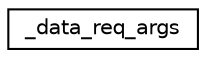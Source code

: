 digraph "Graphical Class Hierarchy"
{
 // LATEX_PDF_SIZE
  edge [fontname="Helvetica",fontsize="10",labelfontname="Helvetica",labelfontsize="10"];
  node [fontname="Helvetica",fontsize="10",shape=record];
  rankdir="LR";
  Node0 [label="_data_req_args",height=0.2,width=0.4,color="black", fillcolor="white", style="filled",URL="$struct__data__req__args.html",tooltip=" "];
}

